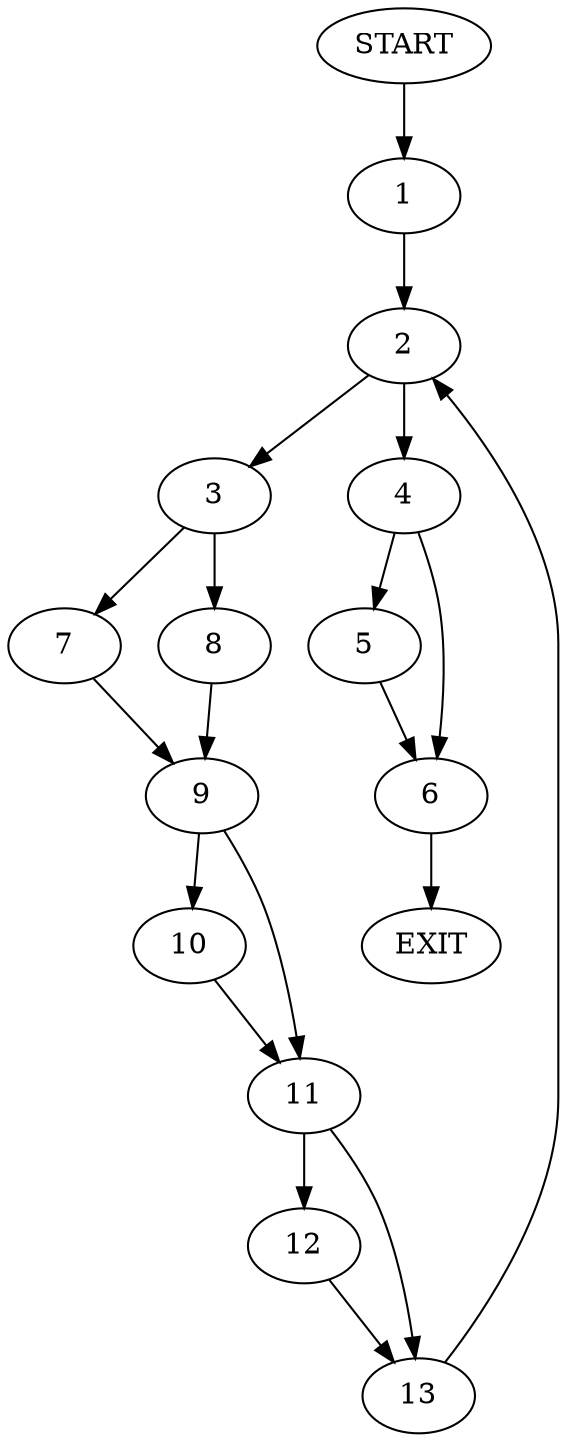 digraph {
0 [label="START"]
14 [label="EXIT"]
0 -> 1
1 -> 2
2 -> 3
2 -> 4
4 -> 5
4 -> 6
3 -> 7
3 -> 8
7 -> 9
8 -> 9
9 -> 10
9 -> 11
10 -> 11
11 -> 12
11 -> 13
12 -> 13
13 -> 2
6 -> 14
5 -> 6
}
